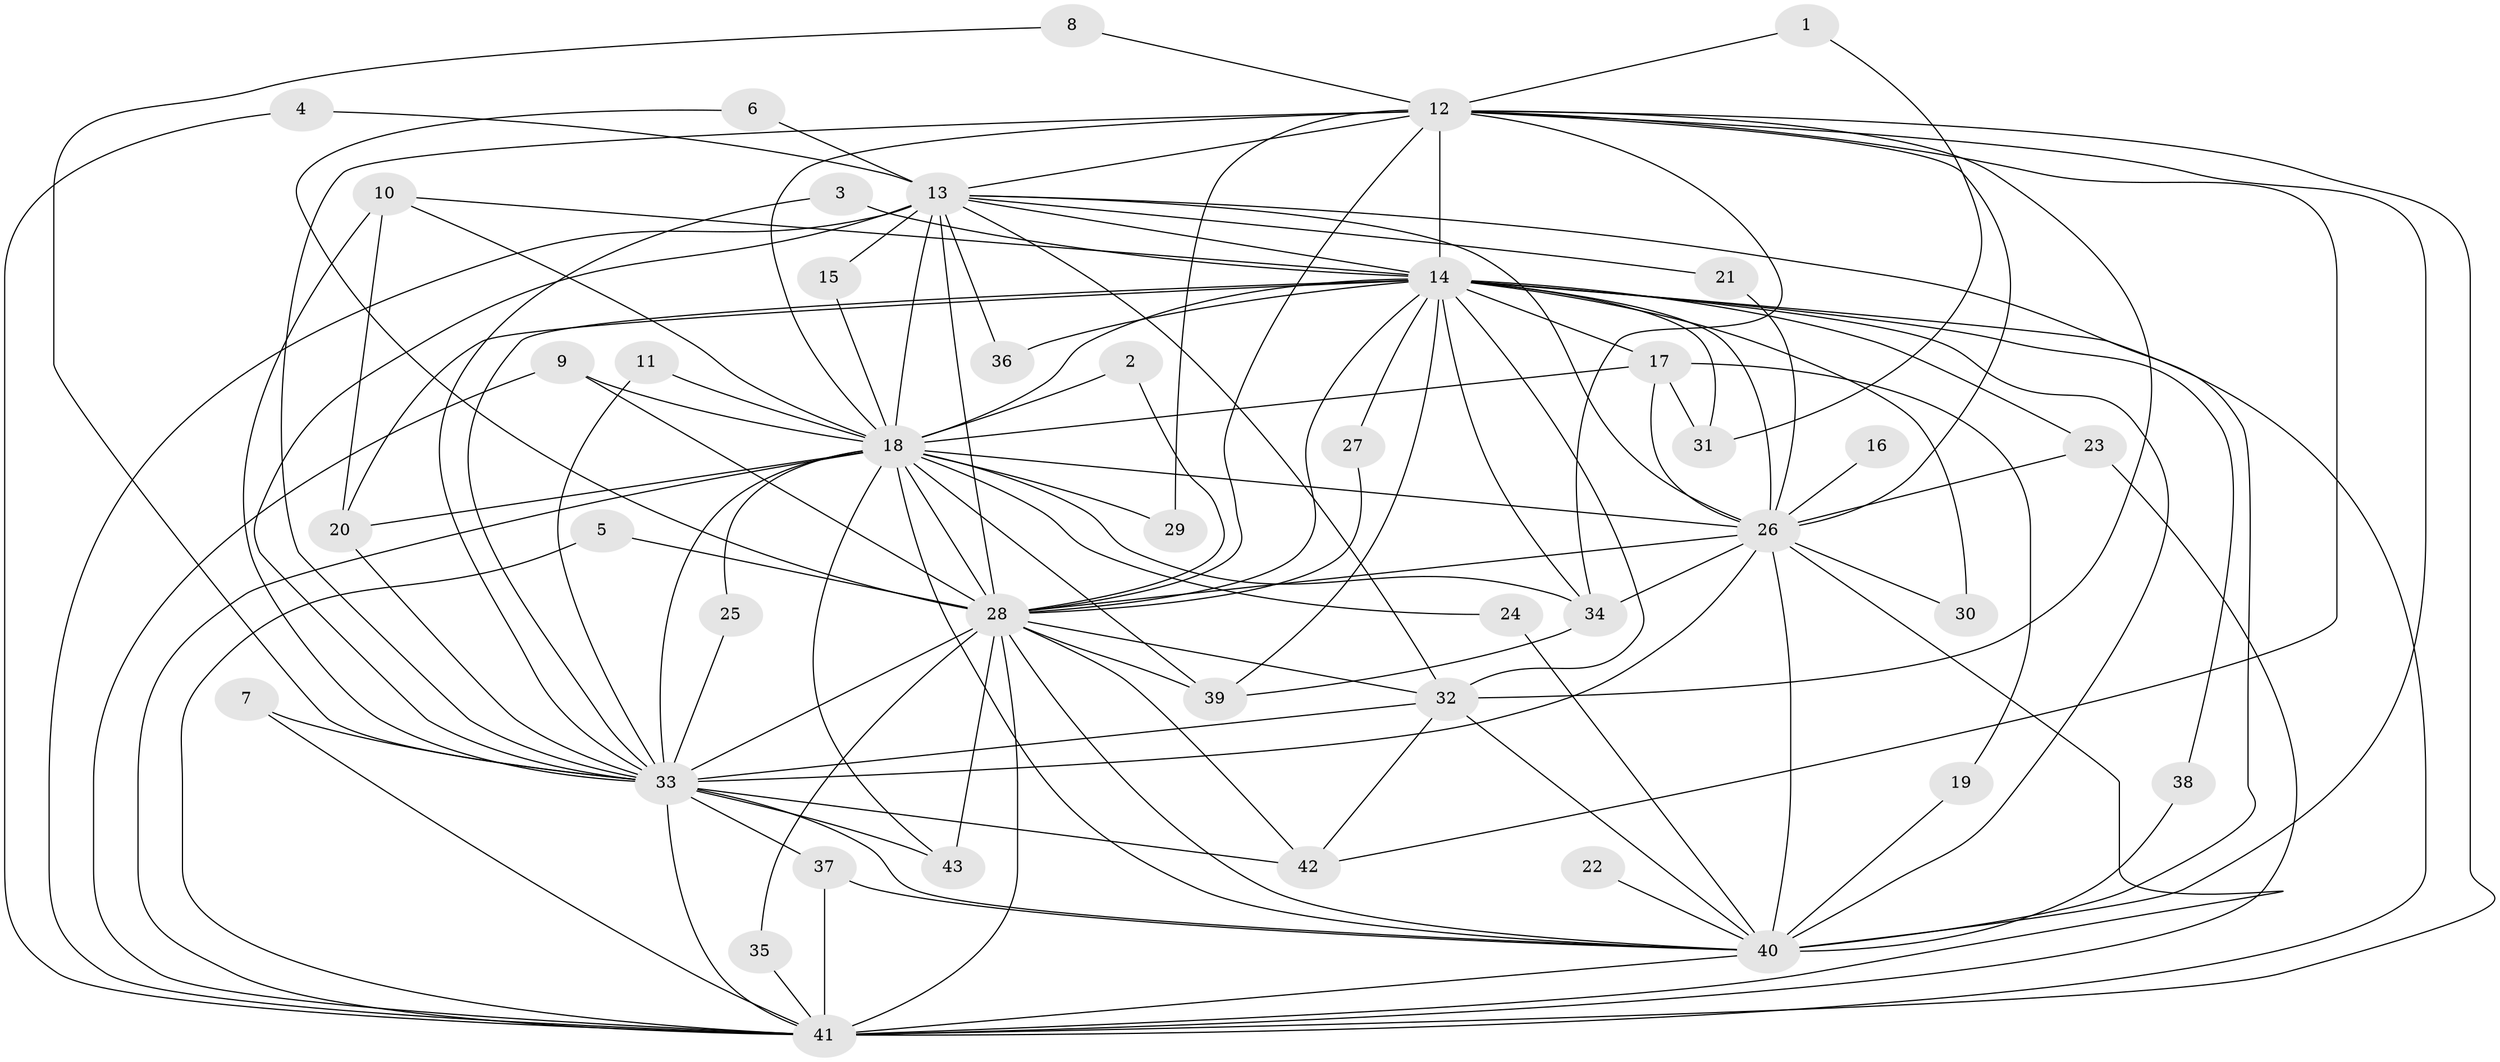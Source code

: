 // original degree distribution, {13: 0.011764705882352941, 25: 0.011764705882352941, 24: 0.011764705882352941, 18: 0.023529411764705882, 19: 0.03529411764705882, 16: 0.011764705882352941, 23: 0.011764705882352941, 4: 0.10588235294117647, 3: 0.11764705882352941, 2: 0.6, 7: 0.011764705882352941, 6: 0.011764705882352941, 5: 0.03529411764705882}
// Generated by graph-tools (version 1.1) at 2025/49/03/09/25 03:49:37]
// undirected, 43 vertices, 120 edges
graph export_dot {
graph [start="1"]
  node [color=gray90,style=filled];
  1;
  2;
  3;
  4;
  5;
  6;
  7;
  8;
  9;
  10;
  11;
  12;
  13;
  14;
  15;
  16;
  17;
  18;
  19;
  20;
  21;
  22;
  23;
  24;
  25;
  26;
  27;
  28;
  29;
  30;
  31;
  32;
  33;
  34;
  35;
  36;
  37;
  38;
  39;
  40;
  41;
  42;
  43;
  1 -- 12 [weight=1.0];
  1 -- 31 [weight=1.0];
  2 -- 18 [weight=1.0];
  2 -- 28 [weight=1.0];
  3 -- 14 [weight=1.0];
  3 -- 33 [weight=1.0];
  4 -- 13 [weight=1.0];
  4 -- 41 [weight=1.0];
  5 -- 28 [weight=1.0];
  5 -- 41 [weight=1.0];
  6 -- 13 [weight=1.0];
  6 -- 28 [weight=1.0];
  7 -- 33 [weight=1.0];
  7 -- 41 [weight=1.0];
  8 -- 12 [weight=1.0];
  8 -- 33 [weight=1.0];
  9 -- 18 [weight=1.0];
  9 -- 28 [weight=1.0];
  9 -- 41 [weight=1.0];
  10 -- 14 [weight=1.0];
  10 -- 18 [weight=1.0];
  10 -- 20 [weight=1.0];
  10 -- 33 [weight=1.0];
  11 -- 18 [weight=1.0];
  11 -- 33 [weight=1.0];
  12 -- 13 [weight=2.0];
  12 -- 14 [weight=1.0];
  12 -- 18 [weight=2.0];
  12 -- 26 [weight=2.0];
  12 -- 28 [weight=1.0];
  12 -- 29 [weight=1.0];
  12 -- 32 [weight=1.0];
  12 -- 33 [weight=1.0];
  12 -- 34 [weight=1.0];
  12 -- 40 [weight=1.0];
  12 -- 41 [weight=1.0];
  12 -- 42 [weight=1.0];
  13 -- 14 [weight=3.0];
  13 -- 15 [weight=1.0];
  13 -- 18 [weight=4.0];
  13 -- 21 [weight=1.0];
  13 -- 26 [weight=2.0];
  13 -- 28 [weight=2.0];
  13 -- 32 [weight=1.0];
  13 -- 33 [weight=2.0];
  13 -- 36 [weight=1.0];
  13 -- 40 [weight=2.0];
  13 -- 41 [weight=2.0];
  14 -- 17 [weight=1.0];
  14 -- 18 [weight=1.0];
  14 -- 20 [weight=1.0];
  14 -- 23 [weight=1.0];
  14 -- 26 [weight=1.0];
  14 -- 27 [weight=1.0];
  14 -- 28 [weight=1.0];
  14 -- 30 [weight=1.0];
  14 -- 31 [weight=1.0];
  14 -- 32 [weight=1.0];
  14 -- 33 [weight=1.0];
  14 -- 34 [weight=1.0];
  14 -- 36 [weight=1.0];
  14 -- 38 [weight=1.0];
  14 -- 39 [weight=1.0];
  14 -- 40 [weight=2.0];
  14 -- 41 [weight=2.0];
  15 -- 18 [weight=1.0];
  16 -- 26 [weight=1.0];
  17 -- 18 [weight=1.0];
  17 -- 19 [weight=1.0];
  17 -- 26 [weight=1.0];
  17 -- 31 [weight=1.0];
  18 -- 20 [weight=1.0];
  18 -- 24 [weight=1.0];
  18 -- 25 [weight=1.0];
  18 -- 26 [weight=2.0];
  18 -- 28 [weight=1.0];
  18 -- 29 [weight=1.0];
  18 -- 33 [weight=2.0];
  18 -- 34 [weight=1.0];
  18 -- 39 [weight=1.0];
  18 -- 40 [weight=1.0];
  18 -- 41 [weight=1.0];
  18 -- 43 [weight=1.0];
  19 -- 40 [weight=1.0];
  20 -- 33 [weight=1.0];
  21 -- 26 [weight=1.0];
  22 -- 40 [weight=1.0];
  23 -- 26 [weight=1.0];
  23 -- 41 [weight=1.0];
  24 -- 40 [weight=1.0];
  25 -- 33 [weight=1.0];
  26 -- 28 [weight=2.0];
  26 -- 30 [weight=1.0];
  26 -- 33 [weight=1.0];
  26 -- 34 [weight=1.0];
  26 -- 40 [weight=2.0];
  26 -- 41 [weight=1.0];
  27 -- 28 [weight=1.0];
  28 -- 32 [weight=1.0];
  28 -- 33 [weight=2.0];
  28 -- 35 [weight=1.0];
  28 -- 39 [weight=2.0];
  28 -- 40 [weight=1.0];
  28 -- 41 [weight=2.0];
  28 -- 42 [weight=1.0];
  28 -- 43 [weight=1.0];
  32 -- 33 [weight=1.0];
  32 -- 40 [weight=1.0];
  32 -- 42 [weight=1.0];
  33 -- 37 [weight=1.0];
  33 -- 40 [weight=1.0];
  33 -- 41 [weight=1.0];
  33 -- 42 [weight=1.0];
  33 -- 43 [weight=1.0];
  34 -- 39 [weight=1.0];
  35 -- 41 [weight=1.0];
  37 -- 40 [weight=1.0];
  37 -- 41 [weight=1.0];
  38 -- 40 [weight=1.0];
  40 -- 41 [weight=2.0];
}
